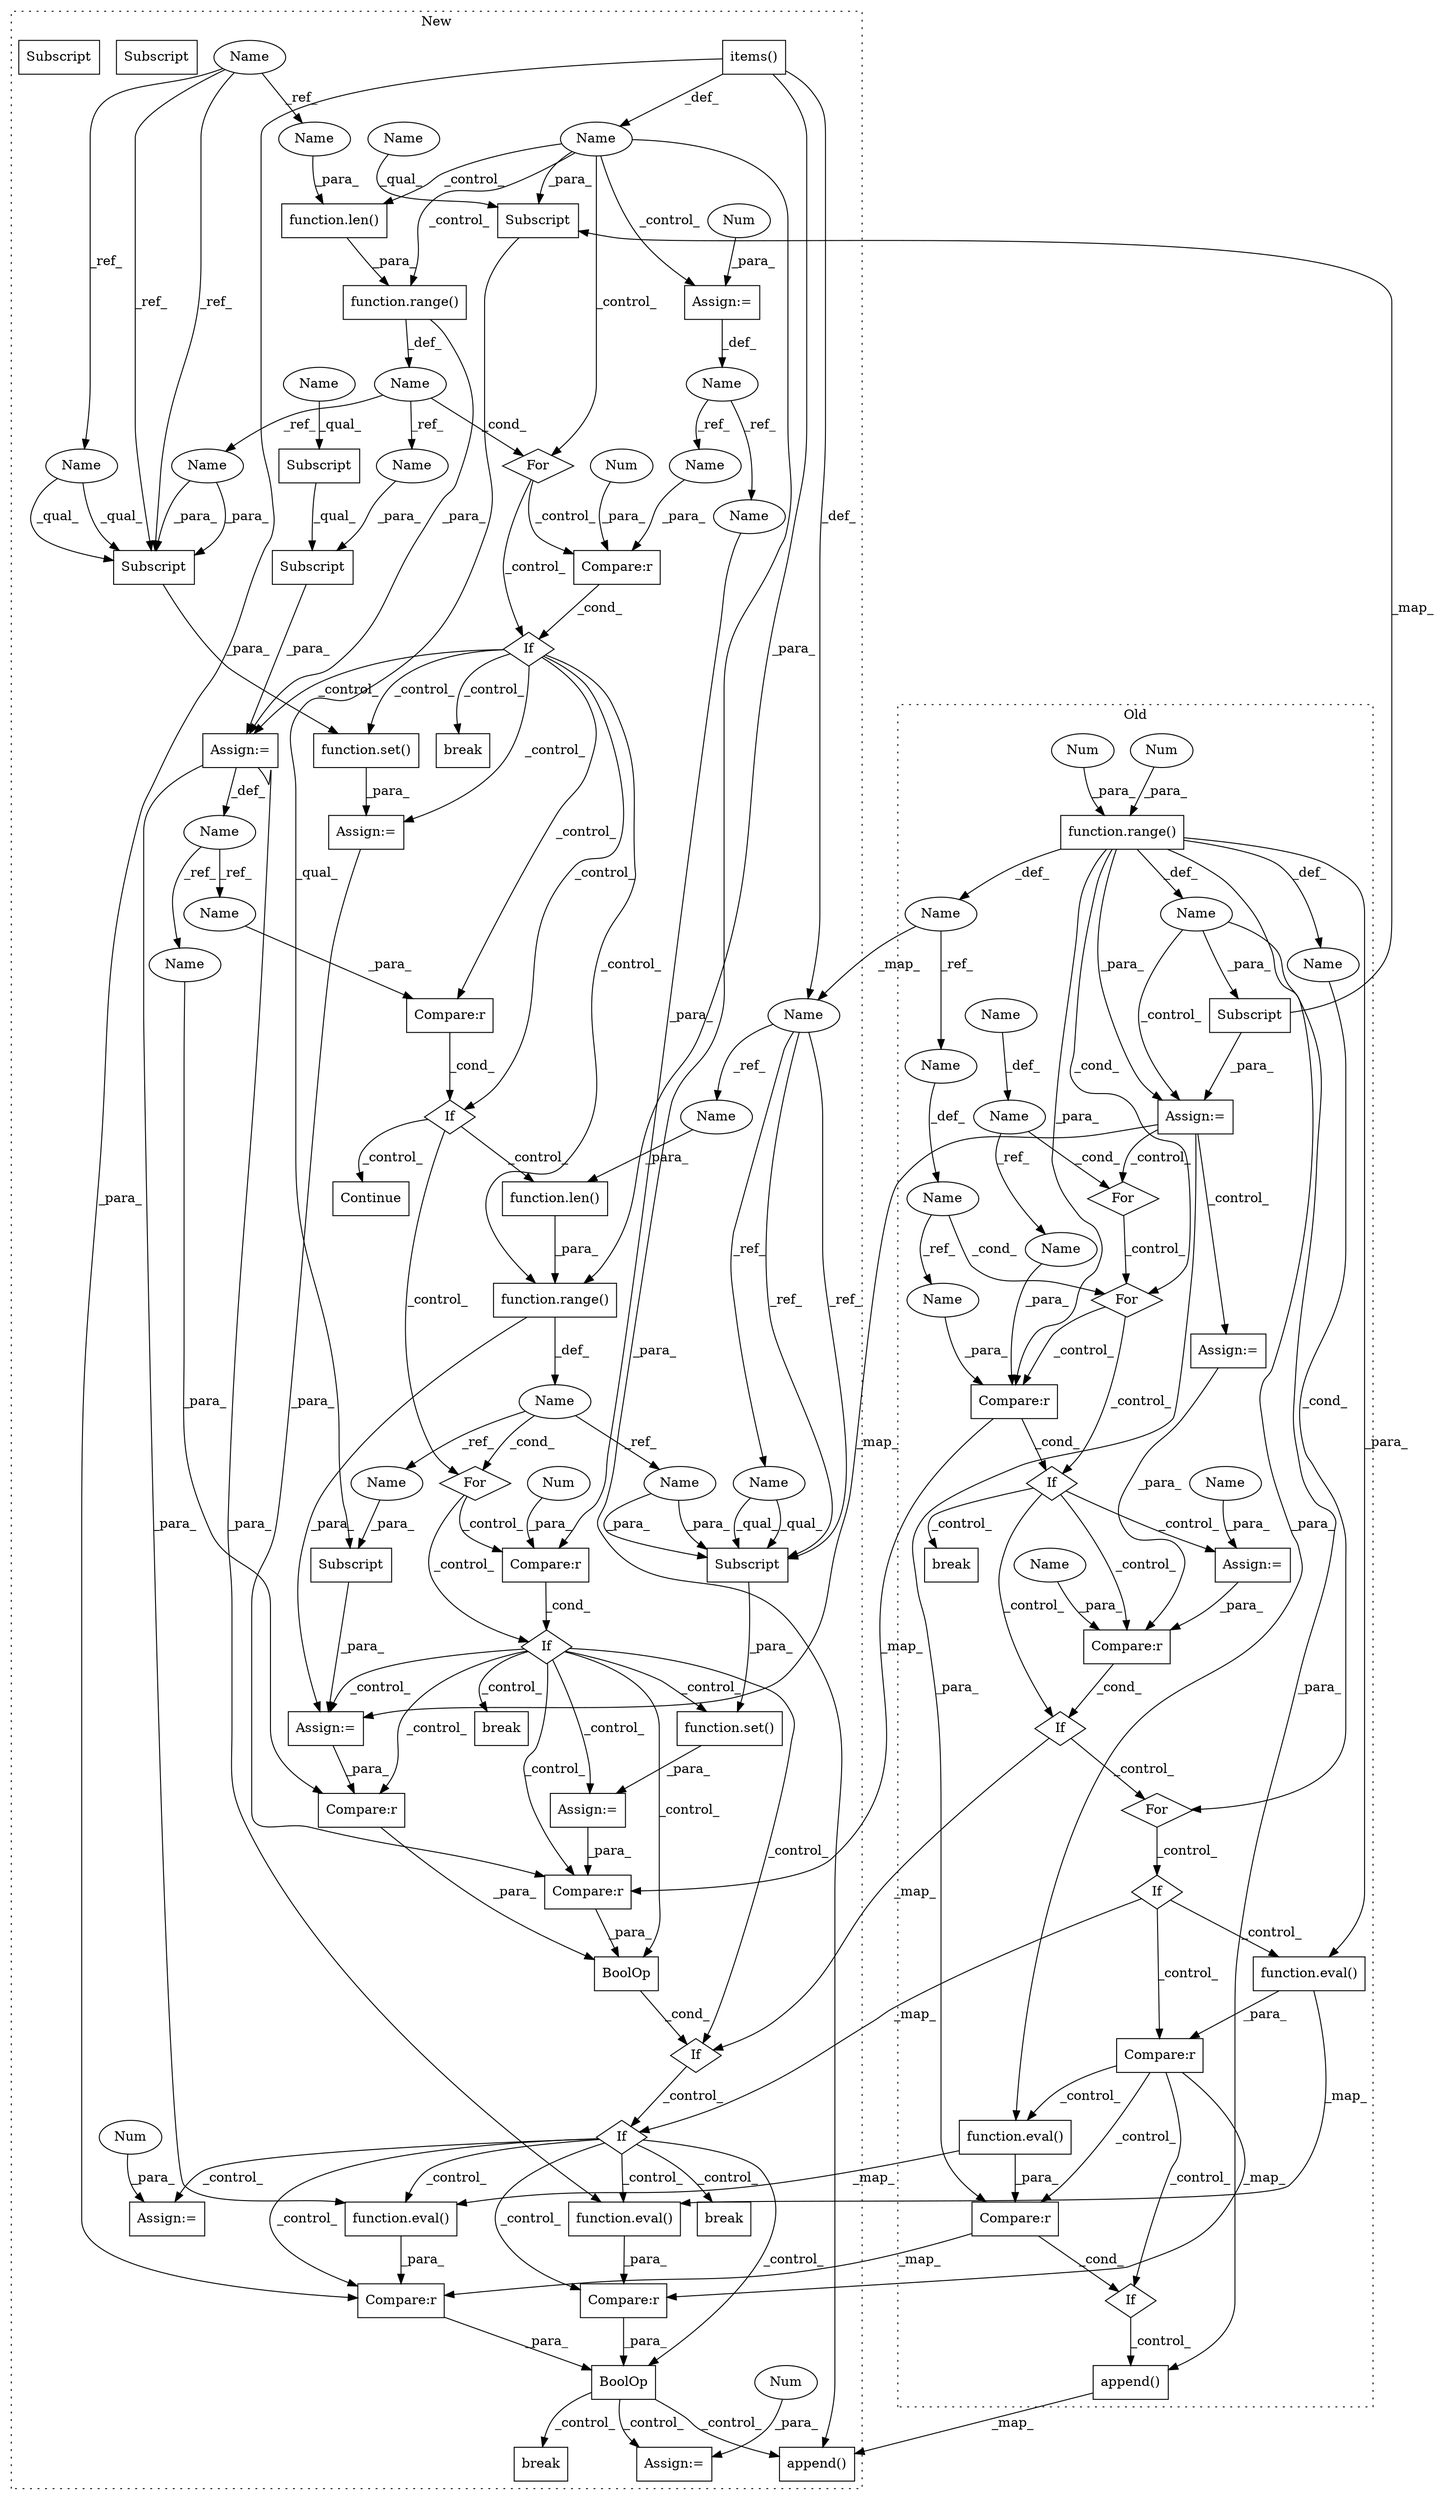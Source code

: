 digraph G {
subgraph cluster0 {
1 [label="For" a="107" s="3263,3287" l="4,14" shape="diamond"];
4 [label="Assign:=" a="68" s="3387" l="3" shape="box"];
5 [label="Name" a="87" s="3267" l="2" shape="ellipse"];
6 [label="If" a="96" s="3344" l="3" shape="diamond"];
9 [label="Name" a="87" s="3305" l="2" shape="ellipse"];
10 [label="break" a="94" s="3415" l="5" shape="box"];
18 [label="Compare:r" a="40" s="3347" l="8" shape="box"];
19 [label="function.range()" a="75" s="2342,2356" l="6,1" shape="box"];
20 [label="Subscript" a="63" s="2372,0" l="20,0" shape="box"];
24 [label="For" a="107" s="3301,3325" l="4,19" shape="diamond"];
25 [label="Num" a="76" s="2351" l="5" shape="ellipse"];
26 [label="Num" a="76" s="2348" l="1" shape="ellipse"];
30 [label="Assign:=" a="68" s="2369" l="3" shape="box"];
35 [label="If" a="96" s="3429" l="3" shape="diamond"];
38 [label="If" a="96" s="3506" l="3" shape="diamond"];
40 [label="Name" a="87" s="2904" l="14" shape="ellipse"];
43 [label="Name" a="87" s="2336" l="2" shape="ellipse"];
49 [label="If" a="96" s="3786" l="3" shape="diamond"];
53 [label="Compare:r" a="40" s="3432" l="18" shape="box"];
55 [label="Compare:r" a="40" s="3743" l="13" shape="box"];
57 [label="Compare:r" a="40" s="3789" l="13" shape="box"];
66 [label="Name" a="87" s="3468" l="9" shape="ellipse"];
67 [label="function.eval()" a="75" s="3795,3801" l="5,1" shape="box"];
69 [label="For" a="107" s="3464,3488" l="4,18" shape="diamond"];
70 [label="function.eval()" a="75" s="3749,3755" l="5,1" shape="box"];
77 [label="Assign:=" a="68" s="3246" l="3" shape="box"];
83 [label="append()" a="75" s="3836,3875" l="37,1" shape="box"];
87 [label="Name" a="87" s="3347" l="2" shape="ellipse"];
90 [label="Name" a="87" s="3311" l="14" shape="ellipse"];
93 [label="Name" a="87" s="3353" l="2" shape="ellipse"];
94 [label="Name" a="87" s="3446" l="4" shape="ellipse"];
95 [label="Name" a="87" s="3390" l="4" shape="ellipse"];
96 [label="Name" a="87" s="3273" l="14" shape="ellipse"];
label = "Old";
style="dotted";
}
subgraph cluster1 {
2 [label="function.set()" a="75" s="3379,3404" l="4,1" shape="box"];
3 [label="Assign:=" a="68" s="3376" l="3" shape="box"];
7 [label="Name" a="87" s="3234" l="5" shape="ellipse"];
8 [label="function.len()" a="75" s="3500,3518" l="4,1" shape="box"];
11 [label="For" a="107" s="3230,3269" l="4,14" shape="diamond"];
12 [label="function.range()" a="75" s="3243,3268" l="6,1" shape="box"];
13 [label="If" a="96" s="3418" l="3" shape="diamond"];
14 [label="Subscript" a="63" s="3603,0" l="19,0" shape="box"];
15 [label="function.range()" a="75" s="3494,3519" l="6,1" shape="box"];
16 [label="Name" a="87" s="3485" l="5" shape="ellipse"];
17 [label="Compare:r" a="40" s="3711" l="8" shape="box"];
21 [label="Subscript" a="63" s="3603,0" l="12,0" shape="box"];
22 [label="items()" a="75" s="2346" l="20" shape="box"];
23 [label="Subscript" a="63" s="3342,0" l="19,0" shape="box"];
27 [label="function.len()" a="75" s="3249,3267" l="4,1" shape="box"];
28 [label="Name" a="87" s="2249" l="14" shape="ellipse"];
29 [label="Subscript" a="63" s="3342,0" l="12,0" shape="box"];
31 [label="Assign:=" a="68" s="3600" l="3" shape="box"];
32 [label="Subscript" a="63" s="3383,0" l="21,0" shape="box"];
33 [label="Compare:r" a="40" s="3421" l="21" shape="box"];
34 [label="If" a="96" s="3687" l="3" shape="diamond"];
36 [label="BoolOp" a="72" s="3690" l="29" shape="box"];
37 [label="If" a="96" s="3741" l="3" shape="diamond"];
39 [label="Name" a="87" s="2880" l="14" shape="ellipse"];
41 [label="Subscript" a="63" s="3648,0" l="21,0" shape="box"];
42 [label="Continue" a="43" s="3460" l="8" shape="box"];
44 [label="Name" a="87" s="2340" l="2" shape="ellipse"];
45 [label="Assign:=" a="68" s="3339" l="3" shape="box"];
46 [label="Assign:=" a="68" s="3641" l="3" shape="box"];
47 [label="function.set()" a="75" s="3644,3669" l="4,1" shape="box"];
48 [label="If" a="96" s="3283" l="3" shape="diamond"];
50 [label="Compare:r" a="40" s="3690" l="16" shape="box"];
51 [label="If" a="96" s="3538" l="3" shape="diamond"];
52 [label="Compare:r" a="40" s="3541" l="9" shape="box"];
54 [label="Compare:r" a="40" s="3286" l="11" shape="box"];
56 [label="Compare:r" a="40" s="4063" l="13" shape="box"];
58 [label="Compare:r" a="40" s="4081" l="13" shape="box"];
59 [label="break" a="94" s="3315" l="5" shape="box"];
60 [label="BoolOp" a="72" s="4063" l="31" shape="box"];
61 [label="break" a="94" s="3572" l="5" shape="box"];
62 [label="Name" a="87" s="3333" l="6" shape="ellipse"];
63 [label="break" a="94" s="3946" l="5" shape="box"];
64 [label="Name" a="87" s="3212" l="6" shape="ellipse"];
65 [label="break" a="94" s="4239" l="5" shape="box"];
68 [label="function.eval()" a="75" s="4087,4093" l="5,1" shape="box"];
71 [label="function.eval()" a="75" s="4069,4075" l="5,1" shape="box"];
72 [label="For" a="107" s="3481,3520" l="4,18" shape="diamond"];
73 [label="Num" a="76" s="3296" l="1" shape="ellipse"];
74 [label="Num" a="76" s="3549" l="1" shape="ellipse"];
75 [label="Assign:=" a="68" s="4204" l="1" shape="box"];
76 [label="Num" a="76" s="4205" l="1" shape="ellipse"];
78 [label="Assign:=" a="68" s="3218" l="1" shape="box"];
79 [label="Num" a="76" s="3219" l="1" shape="ellipse"];
80 [label="Assign:=" a="68" s="3915" l="1" shape="box"];
81 [label="Num" a="76" s="3916" l="1" shape="ellipse"];
82 [label="append()" a="75" s="4128,4164" l="34,1" shape="box"];
84 [label="Name" a="87" s="3383" l="14" shape="ellipse"];
85 [label="Subscript" a="63" s="3383,0" l="21,0" shape="box"];
86 [label="Name" a="87" s="3253" l="14" shape="ellipse"];
88 [label="Name" a="87" s="3286" l="6" shape="ellipse"];
89 [label="Name" a="87" s="3541" l="6" shape="ellipse"];
91 [label="Name" a="87" s="3342" l="8" shape="ellipse"];
92 [label="Name" a="87" s="3603" l="8" shape="ellipse"];
97 [label="Name" a="87" s="3616" l="5" shape="ellipse"];
98 [label="Name" a="87" s="3663" l="5" shape="ellipse"];
99 [label="Name" a="87" s="3398" l="5" shape="ellipse"];
100 [label="Name" a="87" s="3355" l="5" shape="ellipse"];
101 [label="Name" a="87" s="3504" l="14" shape="ellipse"];
102 [label="Name" a="87" s="3648" l="14" shape="ellipse"];
103 [label="Subscript" a="63" s="3648,0" l="21,0" shape="box"];
104 [label="Name" a="87" s="3690" l="6" shape="ellipse"];
105 [label="Name" a="87" s="3421" l="6" shape="ellipse"];
label = "New";
style="dotted";
}
1 -> 24 [label="_control_"];
2 -> 3 [label="_para_"];
3 -> 17 [label="_para_"];
4 -> 53 [label="_para_"];
5 -> 87 [label="_ref_"];
5 -> 1 [label="_cond_"];
6 -> 4 [label="_control_"];
6 -> 35 [label="_control_"];
6 -> 10 [label="_control_"];
6 -> 53 [label="_control_"];
7 -> 11 [label="_cond_"];
7 -> 99 [label="_ref_"];
7 -> 100 [label="_ref_"];
8 -> 15 [label="_para_"];
9 -> 24 [label="_cond_"];
9 -> 93 [label="_ref_"];
11 -> 48 [label="_control_"];
11 -> 54 [label="_control_"];
12 -> 7 [label="_def_"];
12 -> 45 [label="_para_"];
13 -> 42 [label="_control_"];
13 -> 72 [label="_control_"];
13 -> 8 [label="_control_"];
14 -> 31 [label="_para_"];
15 -> 16 [label="_def_"];
15 -> 31 [label="_para_"];
16 -> 97 [label="_ref_"];
16 -> 98 [label="_ref_"];
16 -> 72 [label="_cond_"];
17 -> 36 [label="_para_"];
18 -> 6 [label="_cond_"];
18 -> 17 [label="_map_"];
19 -> 66 [label="_def_"];
19 -> 18 [label="_para_"];
19 -> 43 [label="_def_"];
19 -> 24 [label="_cond_"];
19 -> 67 [label="_para_"];
19 -> 30 [label="_para_"];
19 -> 70 [label="_para_"];
19 -> 40 [label="_def_"];
20 -> 21 [label="_map_"];
20 -> 30 [label="_para_"];
21 -> 14 [label="_qual_"];
22 -> 44 [label="_def_"];
22 -> 15 [label="_para_"];
22 -> 39 [label="_def_"];
22 -> 58 [label="_para_"];
23 -> 45 [label="_para_"];
24 -> 18 [label="_control_"];
24 -> 6 [label="_control_"];
25 -> 19 [label="_para_"];
26 -> 19 [label="_para_"];
27 -> 12 [label="_para_"];
28 -> 85 [label="_ref_"];
28 -> 84 [label="_ref_"];
28 -> 85 [label="_ref_"];
28 -> 86 [label="_ref_"];
29 -> 23 [label="_qual_"];
30 -> 77 [label="_control_"];
30 -> 31 [label="_map_"];
30 -> 57 [label="_para_"];
30 -> 1 [label="_control_"];
31 -> 50 [label="_para_"];
33 -> 13 [label="_cond_"];
34 -> 37 [label="_control_"];
35 -> 34 [label="_map_"];
35 -> 69 [label="_control_"];
36 -> 34 [label="_cond_"];
37 -> 68 [label="_control_"];
37 -> 58 [label="_control_"];
37 -> 63 [label="_control_"];
37 -> 60 [label="_control_"];
37 -> 71 [label="_control_"];
37 -> 80 [label="_control_"];
37 -> 56 [label="_control_"];
38 -> 37 [label="_map_"];
38 -> 55 [label="_control_"];
38 -> 70 [label="_control_"];
39 -> 103 [label="_ref_"];
39 -> 103 [label="_ref_"];
39 -> 101 [label="_ref_"];
39 -> 102 [label="_ref_"];
40 -> 39 [label="_map_"];
40 -> 90 [label="_ref_"];
43 -> 30 [label="_control_"];
43 -> 83 [label="_para_"];
43 -> 20 [label="_para_"];
44 -> 27 [label="_control_"];
44 -> 12 [label="_control_"];
44 -> 82 [label="_para_"];
44 -> 11 [label="_control_"];
44 -> 78 [label="_control_"];
44 -> 21 [label="_para_"];
45 -> 68 [label="_para_"];
45 -> 71 [label="_para_"];
45 -> 62 [label="_def_"];
46 -> 17 [label="_para_"];
47 -> 46 [label="_para_"];
48 -> 2 [label="_control_"];
48 -> 59 [label="_control_"];
48 -> 15 [label="_control_"];
48 -> 45 [label="_control_"];
48 -> 3 [label="_control_"];
48 -> 33 [label="_control_"];
48 -> 13 [label="_control_"];
49 -> 83 [label="_control_"];
50 -> 36 [label="_para_"];
51 -> 36 [label="_control_"];
51 -> 61 [label="_control_"];
51 -> 50 [label="_control_"];
51 -> 46 [label="_control_"];
51 -> 31 [label="_control_"];
51 -> 47 [label="_control_"];
51 -> 17 [label="_control_"];
51 -> 34 [label="_control_"];
52 -> 51 [label="_cond_"];
53 -> 35 [label="_cond_"];
54 -> 48 [label="_cond_"];
55 -> 57 [label="_control_"];
55 -> 49 [label="_control_"];
55 -> 67 [label="_control_"];
55 -> 56 [label="_map_"];
56 -> 60 [label="_para_"];
57 -> 58 [label="_map_"];
57 -> 49 [label="_cond_"];
58 -> 60 [label="_para_"];
60 -> 65 [label="_control_"];
60 -> 75 [label="_control_"];
60 -> 82 [label="_control_"];
62 -> 105 [label="_ref_"];
62 -> 104 [label="_ref_"];
64 -> 88 [label="_ref_"];
64 -> 89 [label="_ref_"];
66 -> 69 [label="_cond_"];
67 -> 68 [label="_map_"];
67 -> 57 [label="_para_"];
68 -> 58 [label="_para_"];
69 -> 38 [label="_control_"];
70 -> 71 [label="_map_"];
70 -> 55 [label="_para_"];
71 -> 56 [label="_para_"];
72 -> 52 [label="_control_"];
72 -> 51 [label="_control_"];
73 -> 54 [label="_para_"];
74 -> 52 [label="_para_"];
76 -> 75 [label="_para_"];
77 -> 53 [label="_para_"];
78 -> 64 [label="_def_"];
79 -> 78 [label="_para_"];
81 -> 80 [label="_para_"];
83 -> 82 [label="_map_"];
84 -> 85 [label="_qual_"];
84 -> 85 [label="_qual_"];
85 -> 2 [label="_para_"];
86 -> 27 [label="_para_"];
87 -> 18 [label="_para_"];
88 -> 54 [label="_para_"];
89 -> 52 [label="_para_"];
90 -> 9 [label="_def_"];
91 -> 29 [label="_qual_"];
92 -> 21 [label="_qual_"];
93 -> 18 [label="_para_"];
94 -> 53 [label="_para_"];
95 -> 4 [label="_para_"];
96 -> 5 [label="_def_"];
97 -> 14 [label="_para_"];
98 -> 103 [label="_para_"];
98 -> 103 [label="_para_"];
99 -> 85 [label="_para_"];
99 -> 85 [label="_para_"];
100 -> 23 [label="_para_"];
101 -> 8 [label="_para_"];
102 -> 103 [label="_qual_"];
102 -> 103 [label="_qual_"];
103 -> 47 [label="_para_"];
104 -> 50 [label="_para_"];
105 -> 33 [label="_para_"];
}